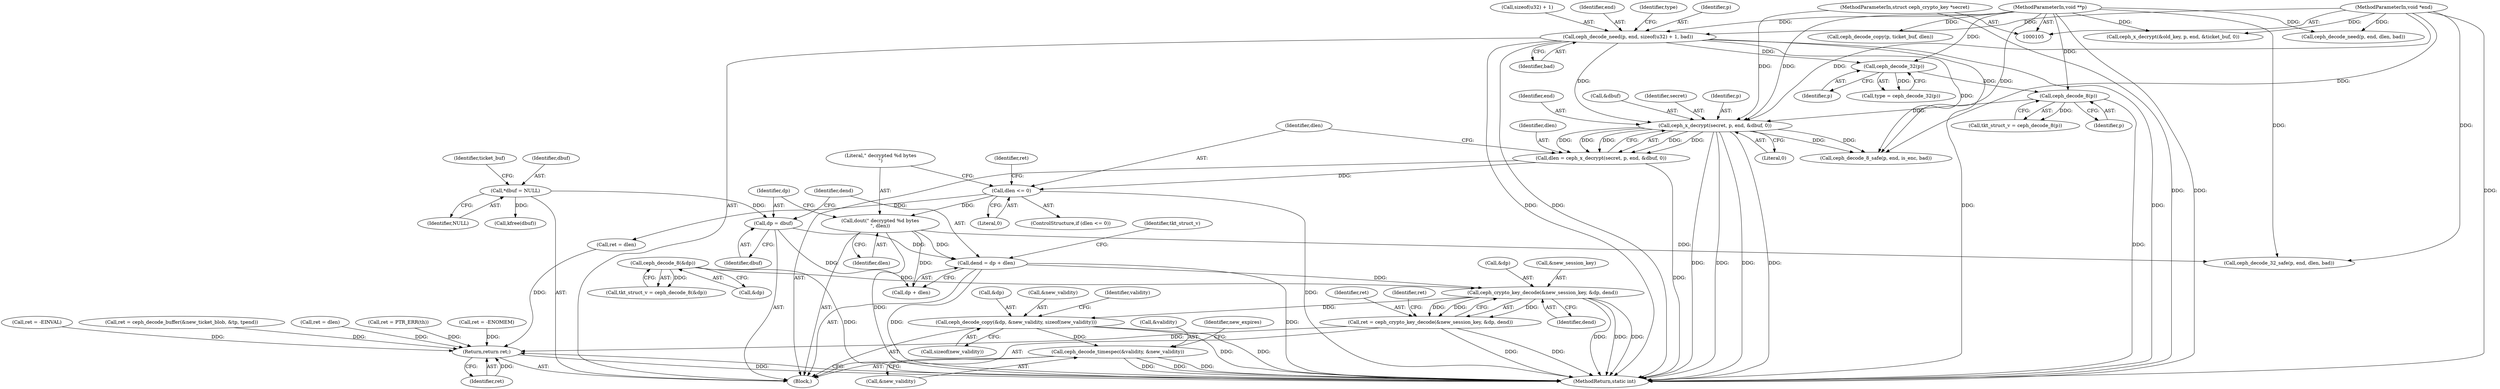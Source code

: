 digraph "0_linux_c27a3e4d667fdcad3db7b104f75659478e0c68d8_2@API" {
"1000234" [label="(Call,ceph_crypto_key_decode(&new_session_key, &dp, dend))"];
"1000215" [label="(Call,ceph_decode_8(&dp))"];
"1000208" [label="(Call,dend = dp + dlen)"];
"1000205" [label="(Call,dp = dbuf)"];
"1000122" [label="(Call,*dbuf = NULL)"];
"1000202" [label="(Call,dout(\" decrypted %d bytes\n\", dlen))"];
"1000194" [label="(Call,dlen <= 0)"];
"1000184" [label="(Call,dlen = ceph_x_decrypt(secret, p, end, &dbuf, 0))"];
"1000186" [label="(Call,ceph_x_decrypt(secret, p, end, &dbuf, 0))"];
"1000107" [label="(MethodParameterIn,struct ceph_crypto_key *secret)"];
"1000163" [label="(Call,ceph_decode_8(p))"];
"1000154" [label="(Call,ceph_decode_32(p))"];
"1000144" [label="(Call,ceph_decode_need(p, end, sizeof(u32) + 1, bad))"];
"1000108" [label="(MethodParameterIn,void **p)"];
"1000109" [label="(MethodParameterIn,void *end)"];
"1000232" [label="(Call,ret = ceph_crypto_key_decode(&new_session_key, &dp, dend))"];
"1000455" [label="(Return,return ret;)"];
"1000243" [label="(Call,ceph_decode_copy(&dp, &new_validity, sizeof(new_validity)))"];
"1000250" [label="(Call,ceph_decode_timespec(&validity, &new_validity))"];
"1000108" [label="(MethodParameterIn,void **p)"];
"1000456" [label="(Identifier,ret)"];
"1000206" [label="(Identifier,dp)"];
"1000189" [label="(Identifier,end)"];
"1000184" [label="(Call,dlen = ceph_x_decrypt(secret, p, end, &dbuf, 0))"];
"1000109" [label="(MethodParameterIn,void *end)"];
"1000453" [label="(Call,kfree(dbuf))"];
"1000463" [label="(MethodReturn,static int)"];
"1000455" [label="(Return,return ret;)"];
"1000244" [label="(Call,&dp)"];
"1000204" [label="(Identifier,dlen)"];
"1000199" [label="(Identifier,ret)"];
"1000145" [label="(Identifier,p)"];
"1000179" [label="(Call,ret = PTR_ERR(th))"];
"1000243" [label="(Call,ceph_decode_copy(&dp, &new_validity, sizeof(new_validity)))"];
"1000235" [label="(Call,&new_session_key)"];
"1000163" [label="(Call,ceph_decode_8(p))"];
"1000151" [label="(Identifier,bad)"];
"1000232" [label="(Call,ret = ceph_crypto_key_decode(&new_session_key, &dp, dend))"];
"1000237" [label="(Call,&dp)"];
"1000251" [label="(Call,&validity)"];
"1000110" [label="(Block,)"];
"1000144" [label="(Call,ceph_decode_need(p, end, sizeof(u32) + 1, bad))"];
"1000194" [label="(Call,dlen <= 0)"];
"1000196" [label="(Literal,0)"];
"1000275" [label="(Call,ceph_decode_8_safe(p, end, is_enc, bad))"];
"1000205" [label="(Call,dp = dbuf)"];
"1000253" [label="(Call,&new_validity)"];
"1000124" [label="(Identifier,NULL)"];
"1000213" [label="(Call,tkt_struct_v = ceph_decode_8(&dp))"];
"1000207" [label="(Identifier,dbuf)"];
"1000133" [label="(Identifier,ticket_buf)"];
"1000256" [label="(Identifier,new_expires)"];
"1000193" [label="(ControlStructure,if (dlen <= 0))"];
"1000328" [label="(Call,ret = -ENOMEM)"];
"1000300" [label="(Call,ret = dlen)"];
"1000123" [label="(Identifier,dbuf)"];
"1000190" [label="(Call,&dbuf)"];
"1000186" [label="(Call,ceph_x_decrypt(secret, p, end, &dbuf, 0))"];
"1000208" [label="(Call,dend = dp + dlen)"];
"1000147" [label="(Call,sizeof(u32) + 1)"];
"1000187" [label="(Identifier,secret)"];
"1000152" [label="(Call,type = ceph_decode_32(p))"];
"1000241" [label="(Identifier,ret)"];
"1000216" [label="(Call,&dp)"];
"1000246" [label="(Call,&new_validity)"];
"1000287" [label="(Call,ceph_x_decrypt(&old_key, p, end, &ticket_buf, 0))"];
"1000198" [label="(Call,ret = dlen)"];
"1000239" [label="(Identifier,dend)"];
"1000192" [label="(Literal,0)"];
"1000161" [label="(Call,tkt_struct_v = ceph_decode_8(p))"];
"1000195" [label="(Identifier,dlen)"];
"1000210" [label="(Call,dp + dlen)"];
"1000336" [label="(Call,ceph_decode_need(p, end, dlen, bad))"];
"1000107" [label="(MethodParameterIn,struct ceph_crypto_key *secret)"];
"1000214" [label="(Identifier,tkt_struct_v)"];
"1000185" [label="(Identifier,dlen)"];
"1000458" [label="(Call,ret = -EINVAL)"];
"1000341" [label="(Call,ceph_decode_copy(p, ticket_buf, dlen))"];
"1000203" [label="(Literal,\" decrypted %d bytes\n\")"];
"1000372" [label="(Call,ret = ceph_decode_buffer(&new_ticket_blob, &tp, tpend))"];
"1000234" [label="(Call,ceph_crypto_key_decode(&new_session_key, &dp, dend))"];
"1000209" [label="(Identifier,dend)"];
"1000233" [label="(Identifier,ret)"];
"1000252" [label="(Identifier,validity)"];
"1000155" [label="(Identifier,p)"];
"1000202" [label="(Call,dout(\" decrypted %d bytes\n\", dlen))"];
"1000122" [label="(Call,*dbuf = NULL)"];
"1000164" [label="(Identifier,p)"];
"1000154" [label="(Call,ceph_decode_32(p))"];
"1000248" [label="(Call,sizeof(new_validity))"];
"1000250" [label="(Call,ceph_decode_timespec(&validity, &new_validity))"];
"1000146" [label="(Identifier,end)"];
"1000314" [label="(Call,ceph_decode_32_safe(p, end, dlen, bad))"];
"1000215" [label="(Call,ceph_decode_8(&dp))"];
"1000153" [label="(Identifier,type)"];
"1000188" [label="(Identifier,p)"];
"1000234" -> "1000232"  [label="AST: "];
"1000234" -> "1000239"  [label="CFG: "];
"1000235" -> "1000234"  [label="AST: "];
"1000237" -> "1000234"  [label="AST: "];
"1000239" -> "1000234"  [label="AST: "];
"1000232" -> "1000234"  [label="CFG: "];
"1000234" -> "1000463"  [label="DDG: "];
"1000234" -> "1000463"  [label="DDG: "];
"1000234" -> "1000463"  [label="DDG: "];
"1000234" -> "1000232"  [label="DDG: "];
"1000234" -> "1000232"  [label="DDG: "];
"1000234" -> "1000232"  [label="DDG: "];
"1000215" -> "1000234"  [label="DDG: "];
"1000208" -> "1000234"  [label="DDG: "];
"1000234" -> "1000243"  [label="DDG: "];
"1000215" -> "1000213"  [label="AST: "];
"1000215" -> "1000216"  [label="CFG: "];
"1000216" -> "1000215"  [label="AST: "];
"1000213" -> "1000215"  [label="CFG: "];
"1000215" -> "1000463"  [label="DDG: "];
"1000215" -> "1000213"  [label="DDG: "];
"1000208" -> "1000110"  [label="AST: "];
"1000208" -> "1000210"  [label="CFG: "];
"1000209" -> "1000208"  [label="AST: "];
"1000210" -> "1000208"  [label="AST: "];
"1000214" -> "1000208"  [label="CFG: "];
"1000208" -> "1000463"  [label="DDG: "];
"1000208" -> "1000463"  [label="DDG: "];
"1000205" -> "1000208"  [label="DDG: "];
"1000202" -> "1000208"  [label="DDG: "];
"1000205" -> "1000110"  [label="AST: "];
"1000205" -> "1000207"  [label="CFG: "];
"1000206" -> "1000205"  [label="AST: "];
"1000207" -> "1000205"  [label="AST: "];
"1000209" -> "1000205"  [label="CFG: "];
"1000122" -> "1000205"  [label="DDG: "];
"1000205" -> "1000210"  [label="DDG: "];
"1000122" -> "1000110"  [label="AST: "];
"1000122" -> "1000124"  [label="CFG: "];
"1000123" -> "1000122"  [label="AST: "];
"1000124" -> "1000122"  [label="AST: "];
"1000133" -> "1000122"  [label="CFG: "];
"1000122" -> "1000453"  [label="DDG: "];
"1000202" -> "1000110"  [label="AST: "];
"1000202" -> "1000204"  [label="CFG: "];
"1000203" -> "1000202"  [label="AST: "];
"1000204" -> "1000202"  [label="AST: "];
"1000206" -> "1000202"  [label="CFG: "];
"1000202" -> "1000463"  [label="DDG: "];
"1000194" -> "1000202"  [label="DDG: "];
"1000202" -> "1000210"  [label="DDG: "];
"1000202" -> "1000314"  [label="DDG: "];
"1000194" -> "1000193"  [label="AST: "];
"1000194" -> "1000196"  [label="CFG: "];
"1000195" -> "1000194"  [label="AST: "];
"1000196" -> "1000194"  [label="AST: "];
"1000199" -> "1000194"  [label="CFG: "];
"1000203" -> "1000194"  [label="CFG: "];
"1000194" -> "1000463"  [label="DDG: "];
"1000184" -> "1000194"  [label="DDG: "];
"1000194" -> "1000198"  [label="DDG: "];
"1000184" -> "1000110"  [label="AST: "];
"1000184" -> "1000186"  [label="CFG: "];
"1000185" -> "1000184"  [label="AST: "];
"1000186" -> "1000184"  [label="AST: "];
"1000195" -> "1000184"  [label="CFG: "];
"1000184" -> "1000463"  [label="DDG: "];
"1000186" -> "1000184"  [label="DDG: "];
"1000186" -> "1000184"  [label="DDG: "];
"1000186" -> "1000184"  [label="DDG: "];
"1000186" -> "1000184"  [label="DDG: "];
"1000186" -> "1000184"  [label="DDG: "];
"1000186" -> "1000192"  [label="CFG: "];
"1000187" -> "1000186"  [label="AST: "];
"1000188" -> "1000186"  [label="AST: "];
"1000189" -> "1000186"  [label="AST: "];
"1000190" -> "1000186"  [label="AST: "];
"1000192" -> "1000186"  [label="AST: "];
"1000186" -> "1000463"  [label="DDG: "];
"1000186" -> "1000463"  [label="DDG: "];
"1000186" -> "1000463"  [label="DDG: "];
"1000186" -> "1000463"  [label="DDG: "];
"1000107" -> "1000186"  [label="DDG: "];
"1000163" -> "1000186"  [label="DDG: "];
"1000108" -> "1000186"  [label="DDG: "];
"1000144" -> "1000186"  [label="DDG: "];
"1000109" -> "1000186"  [label="DDG: "];
"1000186" -> "1000275"  [label="DDG: "];
"1000186" -> "1000275"  [label="DDG: "];
"1000107" -> "1000105"  [label="AST: "];
"1000107" -> "1000463"  [label="DDG: "];
"1000163" -> "1000161"  [label="AST: "];
"1000163" -> "1000164"  [label="CFG: "];
"1000164" -> "1000163"  [label="AST: "];
"1000161" -> "1000163"  [label="CFG: "];
"1000163" -> "1000463"  [label="DDG: "];
"1000163" -> "1000161"  [label="DDG: "];
"1000154" -> "1000163"  [label="DDG: "];
"1000108" -> "1000163"  [label="DDG: "];
"1000154" -> "1000152"  [label="AST: "];
"1000154" -> "1000155"  [label="CFG: "];
"1000155" -> "1000154"  [label="AST: "];
"1000152" -> "1000154"  [label="CFG: "];
"1000154" -> "1000152"  [label="DDG: "];
"1000144" -> "1000154"  [label="DDG: "];
"1000108" -> "1000154"  [label="DDG: "];
"1000144" -> "1000110"  [label="AST: "];
"1000144" -> "1000151"  [label="CFG: "];
"1000145" -> "1000144"  [label="AST: "];
"1000146" -> "1000144"  [label="AST: "];
"1000147" -> "1000144"  [label="AST: "];
"1000151" -> "1000144"  [label="AST: "];
"1000153" -> "1000144"  [label="CFG: "];
"1000144" -> "1000463"  [label="DDG: "];
"1000144" -> "1000463"  [label="DDG: "];
"1000144" -> "1000463"  [label="DDG: "];
"1000144" -> "1000463"  [label="DDG: "];
"1000108" -> "1000144"  [label="DDG: "];
"1000109" -> "1000144"  [label="DDG: "];
"1000144" -> "1000275"  [label="DDG: "];
"1000108" -> "1000105"  [label="AST: "];
"1000108" -> "1000463"  [label="DDG: "];
"1000108" -> "1000275"  [label="DDG: "];
"1000108" -> "1000287"  [label="DDG: "];
"1000108" -> "1000314"  [label="DDG: "];
"1000108" -> "1000336"  [label="DDG: "];
"1000108" -> "1000341"  [label="DDG: "];
"1000109" -> "1000105"  [label="AST: "];
"1000109" -> "1000463"  [label="DDG: "];
"1000109" -> "1000275"  [label="DDG: "];
"1000109" -> "1000287"  [label="DDG: "];
"1000109" -> "1000314"  [label="DDG: "];
"1000109" -> "1000336"  [label="DDG: "];
"1000232" -> "1000110"  [label="AST: "];
"1000233" -> "1000232"  [label="AST: "];
"1000241" -> "1000232"  [label="CFG: "];
"1000232" -> "1000463"  [label="DDG: "];
"1000232" -> "1000463"  [label="DDG: "];
"1000232" -> "1000455"  [label="DDG: "];
"1000455" -> "1000110"  [label="AST: "];
"1000455" -> "1000456"  [label="CFG: "];
"1000456" -> "1000455"  [label="AST: "];
"1000463" -> "1000455"  [label="CFG: "];
"1000455" -> "1000463"  [label="DDG: "];
"1000456" -> "1000455"  [label="DDG: "];
"1000458" -> "1000455"  [label="DDG: "];
"1000300" -> "1000455"  [label="DDG: "];
"1000179" -> "1000455"  [label="DDG: "];
"1000372" -> "1000455"  [label="DDG: "];
"1000328" -> "1000455"  [label="DDG: "];
"1000198" -> "1000455"  [label="DDG: "];
"1000243" -> "1000110"  [label="AST: "];
"1000243" -> "1000248"  [label="CFG: "];
"1000244" -> "1000243"  [label="AST: "];
"1000246" -> "1000243"  [label="AST: "];
"1000248" -> "1000243"  [label="AST: "];
"1000252" -> "1000243"  [label="CFG: "];
"1000243" -> "1000463"  [label="DDG: "];
"1000243" -> "1000463"  [label="DDG: "];
"1000243" -> "1000250"  [label="DDG: "];
"1000250" -> "1000110"  [label="AST: "];
"1000250" -> "1000253"  [label="CFG: "];
"1000251" -> "1000250"  [label="AST: "];
"1000253" -> "1000250"  [label="AST: "];
"1000256" -> "1000250"  [label="CFG: "];
"1000250" -> "1000463"  [label="DDG: "];
"1000250" -> "1000463"  [label="DDG: "];
"1000250" -> "1000463"  [label="DDG: "];
}
